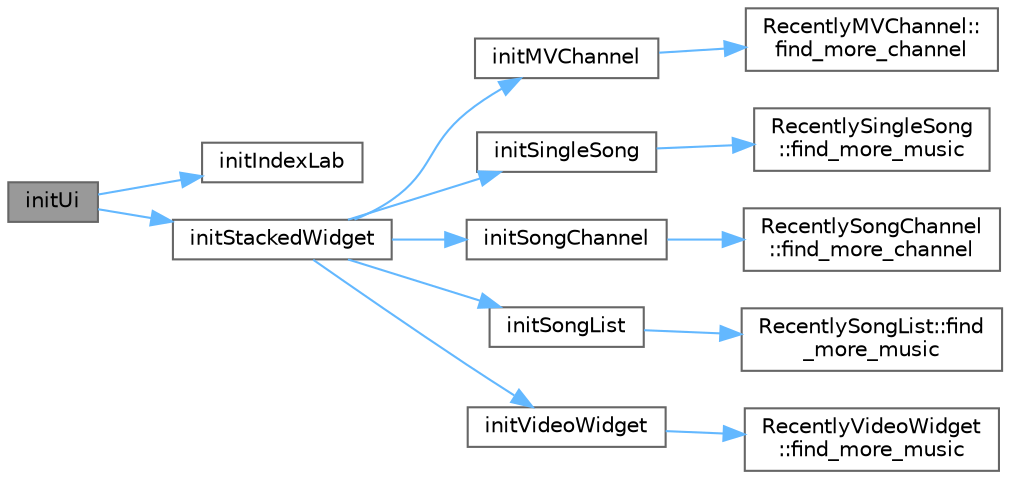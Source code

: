 digraph "initUi"
{
 // LATEX_PDF_SIZE
  bgcolor="transparent";
  edge [fontname=Helvetica,fontsize=10,labelfontname=Helvetica,labelfontsize=10];
  node [fontname=Helvetica,fontsize=10,shape=box,height=0.2,width=0.4];
  rankdir="LR";
  Node1 [id="Node000001",label="initUi",height=0.2,width=0.4,color="gray40", fillcolor="grey60", style="filled", fontcolor="black",tooltip="初始化界面"];
  Node1 -> Node2 [id="edge1_Node000001_Node000002",color="steelblue1",style="solid",tooltip=" "];
  Node2 [id="Node000002",label="initIndexLab",height=0.2,width=0.4,color="grey40", fillcolor="white", style="filled",URL="$class_recently_played.html#aebc31945fa34b123ada488d5710cce62",tooltip="初始化索引标签"];
  Node1 -> Node3 [id="edge2_Node000001_Node000003",color="steelblue1",style="solid",tooltip=" "];
  Node3 [id="Node000003",label="initStackedWidget",height=0.2,width=0.4,color="grey40", fillcolor="white", style="filled",URL="$class_recently_played.html#a0880fc715278119401b0b218adc8ade6",tooltip="初始化堆栈窗口"];
  Node3 -> Node4 [id="edge3_Node000003_Node000004",color="steelblue1",style="solid",tooltip=" "];
  Node4 [id="Node000004",label="initMVChannel",height=0.2,width=0.4,color="grey40", fillcolor="white", style="filled",URL="$class_recently_played.html#ac8c6d39c9bb9e13221d602076fc29018",tooltip="初始化 MV 频道界面"];
  Node4 -> Node5 [id="edge4_Node000004_Node000005",color="steelblue1",style="solid",tooltip=" "];
  Node5 [id="Node000005",label="RecentlyMVChannel::\lfind_more_channel",height=0.2,width=0.4,color="grey40", fillcolor="white", style="filled",URL="$class_recently_m_v_channel.html#aa8baaa8edba9b9f49e961a3342ee40c7",tooltip="搜索更多频道的信号"];
  Node3 -> Node6 [id="edge5_Node000003_Node000006",color="steelblue1",style="solid",tooltip=" "];
  Node6 [id="Node000006",label="initSingleSong",height=0.2,width=0.4,color="grey40", fillcolor="white", style="filled",URL="$class_recently_played.html#a67a51b4fffd47353441cbc3b66534c08",tooltip="初始化单曲界面"];
  Node6 -> Node7 [id="edge6_Node000006_Node000007",color="steelblue1",style="solid",tooltip=" "];
  Node7 [id="Node000007",label="RecentlySingleSong\l::find_more_music",height=0.2,width=0.4,color="grey40", fillcolor="white", style="filled",URL="$class_recently_single_song.html#aa23356daca3ed71116d6ae55df2991f4",tooltip="搜索更多音乐的信号"];
  Node3 -> Node8 [id="edge7_Node000003_Node000008",color="steelblue1",style="solid",tooltip=" "];
  Node8 [id="Node000008",label="initSongChannel",height=0.2,width=0.4,color="grey40", fillcolor="white", style="filled",URL="$class_recently_played.html#ae6b987e4a7f5ebb1f7b58456e32f140a",tooltip="初始化歌曲频道界面"];
  Node8 -> Node9 [id="edge8_Node000008_Node000009",color="steelblue1",style="solid",tooltip=" "];
  Node9 [id="Node000009",label="RecentlySongChannel\l::find_more_channel",height=0.2,width=0.4,color="grey40", fillcolor="white", style="filled",URL="$class_recently_song_channel.html#aa8baaa8edba9b9f49e961a3342ee40c7",tooltip="搜索更多频道的信号"];
  Node3 -> Node10 [id="edge9_Node000003_Node000010",color="steelblue1",style="solid",tooltip=" "];
  Node10 [id="Node000010",label="initSongList",height=0.2,width=0.4,color="grey40", fillcolor="white", style="filled",URL="$class_recently_played.html#ae05868a688d1a36771864c8ddd30adcb",tooltip="初始化歌单界面"];
  Node10 -> Node11 [id="edge10_Node000010_Node000011",color="steelblue1",style="solid",tooltip=" "];
  Node11 [id="Node000011",label="RecentlySongList::find\l_more_music",height=0.2,width=0.4,color="grey40", fillcolor="white", style="filled",URL="$class_recently_song_list.html#aa23356daca3ed71116d6ae55df2991f4",tooltip="搜索更多音乐的信号"];
  Node3 -> Node12 [id="edge11_Node000003_Node000012",color="steelblue1",style="solid",tooltip=" "];
  Node12 [id="Node000012",label="initVideoWidget",height=0.2,width=0.4,color="grey40", fillcolor="white", style="filled",URL="$class_recently_played.html#a5eb0c8874306ab3b2729f656ac8f8296",tooltip="初始化视频界面"];
  Node12 -> Node13 [id="edge12_Node000012_Node000013",color="steelblue1",style="solid",tooltip=" "];
  Node13 [id="Node000013",label="RecentlyVideoWidget\l::find_more_music",height=0.2,width=0.4,color="grey40", fillcolor="white", style="filled",URL="$class_recently_video_widget.html#aa23356daca3ed71116d6ae55df2991f4",tooltip="搜索更多音乐的信号"];
}
